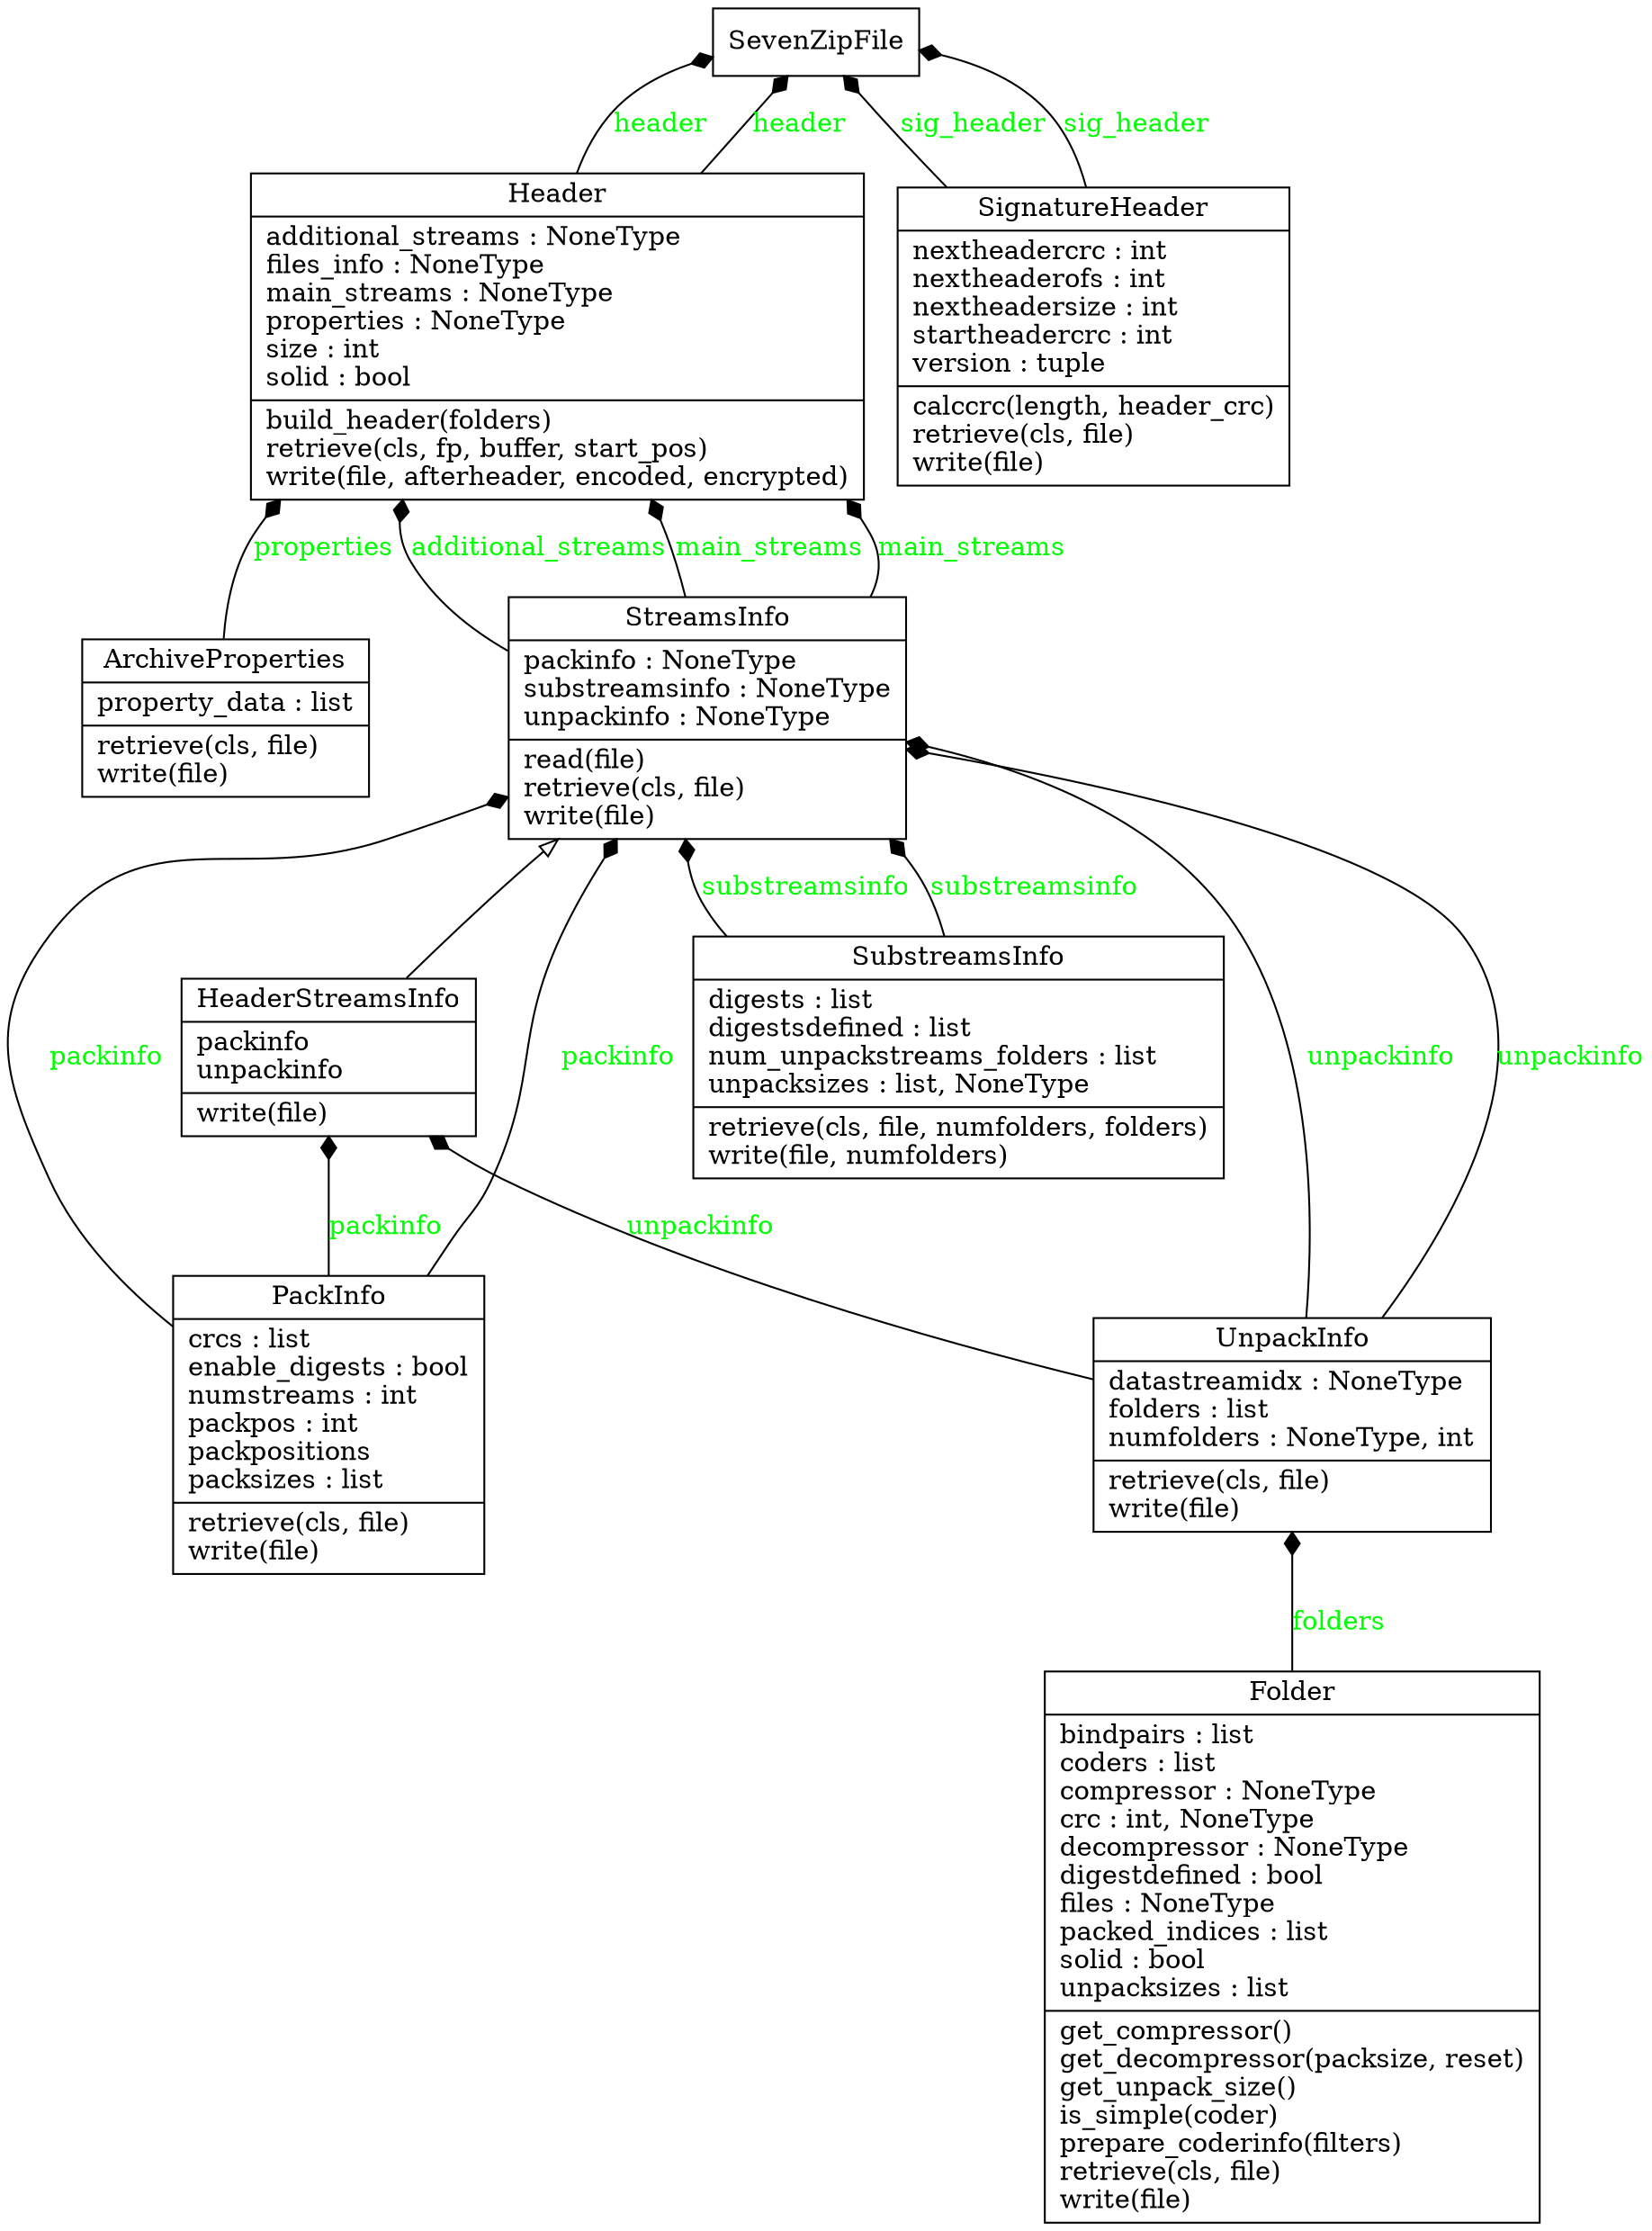 digraph "classes" {
charset="utf-8"
rankdir=BT
"8" [label="{ArchiveProperties|property_data : list\l|retrieve(cls, file)\lwrite(file)\l}", shape="record"];
"33" [label="{Folder|bindpairs : list\lcoders : list\lcompressor : NoneType\lcrc : int, NoneType\ldecompressor : NoneType\ldigestdefined : bool\lfiles : NoneType\lpacked_indices : list\lsolid : bool\lunpacksizes : list\l|get_compressor()\lget_decompressor(packsize, reset)\lget_unpack_size()\lis_simple(coder)\lprepare_coderinfo(filters)\lretrieve(cls, file)\lwrite(file)\l}", shape="record"];
"34" [label="{Header|additional_streams : NoneType\lfiles_info : NoneType\lmain_streams : NoneType\lproperties : NoneType\lsize : int\lsolid : bool\l|build_header(folders)\lretrieve(cls, fp, buffer, start_pos)\lwrite(file, afterheader, encoded, encrypted)\l}", shape="record"];
"35" [label="{HeaderStreamsInfo|packinfo\lunpackinfo\l|write(file)\l}", shape="record"];
"45" [label="{PackInfo|crcs : list\lenable_digests : bool\lnumstreams : int\lpackpos : int\lpackpositions\lpacksizes : list\l|retrieve(cls, file)\lwrite(file)\l}", shape="record"];
"55" [label="{SevenZipFile}", shape="record"];
"56" [label="{SignatureHeader|nextheadercrc : int\lnextheaderofs : int\lnextheadersize : int\lstartheadercrc : int\lversion : tuple\l|calccrc(length, header_crc)\lretrieve(cls, file)\lwrite(file)\l}", shape="record"];
"57" [label="{StreamsInfo|packinfo : NoneType\lsubstreamsinfo : NoneType\lunpackinfo : NoneType\l|read(file)\lretrieve(cls, file)\lwrite(file)\l}", shape="record"];
"58" [label="{SubstreamsInfo|digests : list\ldigestsdefined : list\lnum_unpackstreams_folders : list\lunpacksizes : list, NoneType\l|retrieve(cls, file, numfolders, folders)\lwrite(file, numfolders)\l}", shape="record"];
"64" [label="{UnpackInfo|datastreamidx : NoneType\lfolders : list\lnumfolders : NoneType, int\l|retrieve(cls, file)\lwrite(file)\l}", shape="record"];
"35" -> "57" [arrowhead="empty", arrowtail="none"];
"8" -> "34" [arrowhead="diamond", arrowtail="none", fontcolor="green", label="properties", style="solid"];
"33" -> "64" [arrowhead="diamond", arrowtail="none", fontcolor="green", label="folders", style="solid"];
"34" -> "55" [arrowhead="diamond", arrowtail="none", fontcolor="green", label="header", style="solid"];
"34" -> "55" [arrowhead="diamond", arrowtail="none", fontcolor="green", label="header", style="solid"];
"45" -> "35" [arrowhead="diamond", arrowtail="none", fontcolor="green", label="packinfo", style="solid"];
"45" -> "57" [arrowhead="diamond", arrowtail="none", fontcolor="green", label="packinfo", style="solid"];
"45" -> "57" [arrowhead="diamond", arrowtail="none", fontcolor="green", label="packinfo", style="solid"];
"56" -> "55" [arrowhead="diamond", arrowtail="none", fontcolor="green", label="sig_header", style="solid"];
"56" -> "55" [arrowhead="diamond", arrowtail="none", fontcolor="green", label="sig_header", style="solid"];
"57" -> "34" [arrowhead="diamond", arrowtail="none", fontcolor="green", label="additional_streams", style="solid"];
"57" -> "34" [arrowhead="diamond", arrowtail="none", fontcolor="green", label="main_streams", style="solid"];
"57" -> "34" [arrowhead="diamond", arrowtail="none", fontcolor="green", label="main_streams", style="solid"];
"58" -> "57" [arrowhead="diamond", arrowtail="none", fontcolor="green", label="substreamsinfo", style="solid"];
"58" -> "57" [arrowhead="diamond", arrowtail="none", fontcolor="green", label="substreamsinfo", style="solid"];
"64" -> "35" [arrowhead="diamond", arrowtail="none", fontcolor="green", label="unpackinfo", style="solid"];
"64" -> "57" [arrowhead="diamond", arrowtail="none", fontcolor="green", label="unpackinfo", style="solid"];
"64" -> "57" [arrowhead="diamond", arrowtail="none", fontcolor="green", label="unpackinfo", style="solid"];
}
